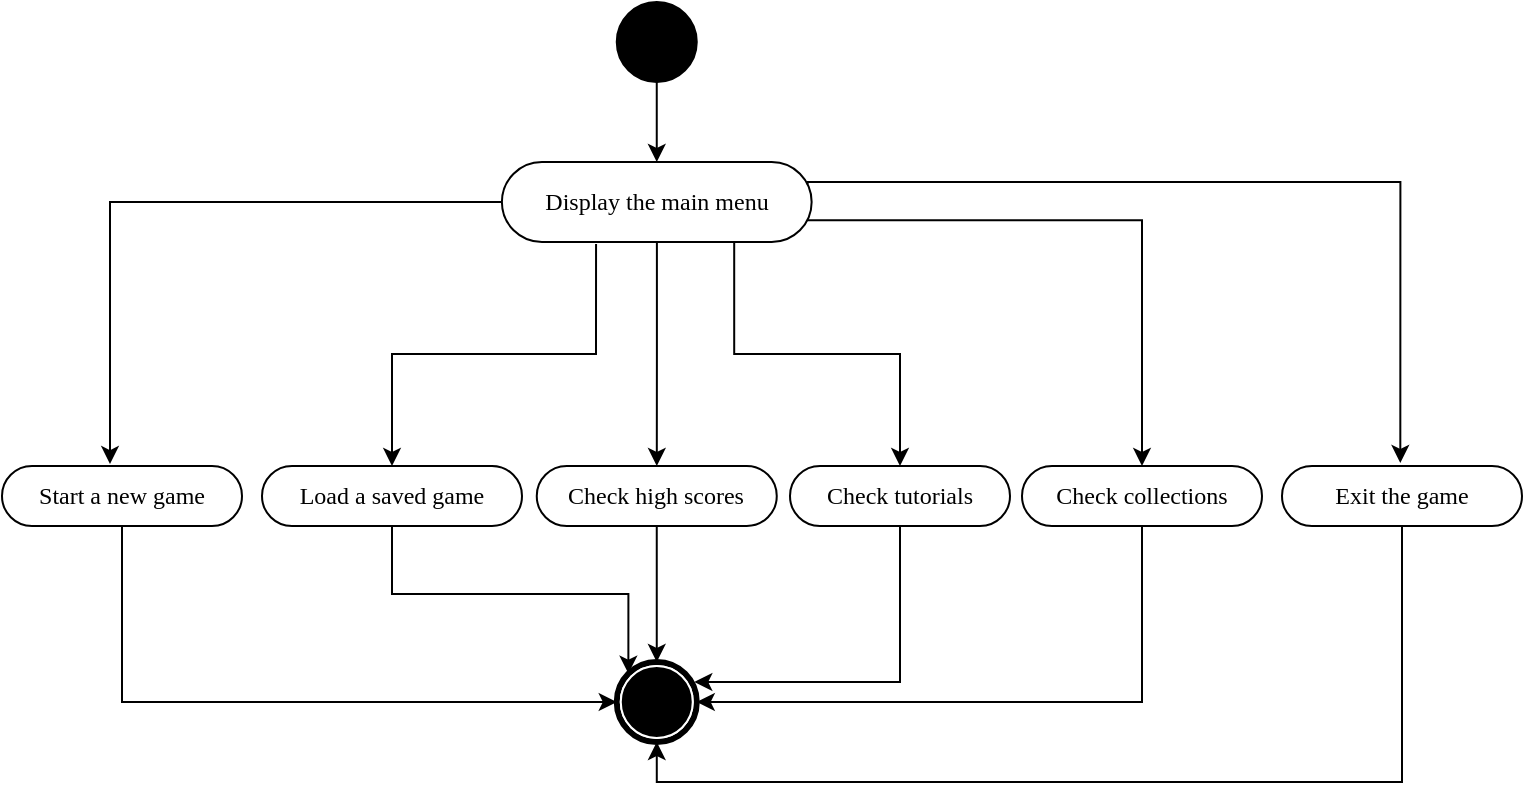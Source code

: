 <mxfile version="23.1.2" type="github">
  <diagram name="第 1 页" id="FssP3Ip4qqPRLk-bChkl">
    <mxGraphModel dx="1430" dy="3124" grid="1" gridSize="10" guides="1" tooltips="1" connect="1" arrows="1" fold="1" page="1" pageScale="1" pageWidth="827" pageHeight="1169" math="0" shadow="0">
      <root>
        <mxCell id="0" />
        <mxCell id="1" parent="0" />
        <mxCell id="DbM-j61znftE7jtC_Qi2-2" value="Start a new game" style="rounded=1;whiteSpace=wrap;html=1;shadow=0;comic=0;labelBackgroundColor=none;strokeWidth=1;fontFamily=Verdana;fontSize=12;align=center;arcSize=50;" parent="1" vertex="1">
          <mxGeometry x="20" y="-1768" width="120" height="30" as="geometry" />
        </mxCell>
        <mxCell id="DbM-j61znftE7jtC_Qi2-3" value="" style="edgeStyle=orthogonalEdgeStyle;rounded=0;orthogonalLoop=1;jettySize=auto;html=1;entryX=0.5;entryY=0;entryDx=0;entryDy=0;" parent="1" source="DbM-j61znftE7jtC_Qi2-4" target="DbM-j61znftE7jtC_Qi2-7" edge="1">
          <mxGeometry relative="1" as="geometry">
            <mxPoint x="342.25" y="-1930" as="targetPoint" />
          </mxGeometry>
        </mxCell>
        <mxCell id="DbM-j61znftE7jtC_Qi2-4" value="" style="ellipse;whiteSpace=wrap;html=1;rounded=0;shadow=0;comic=0;labelBackgroundColor=none;strokeWidth=1;fillColor=#000000;fontFamily=Verdana;fontSize=12;align=center;" parent="1" vertex="1">
          <mxGeometry x="327.38" y="-2000" width="40" height="40" as="geometry" />
        </mxCell>
        <mxCell id="DbM-j61znftE7jtC_Qi2-5" value="" style="shape=mxgraph.bpmn.shape;html=1;verticalLabelPosition=bottom;labelBackgroundColor=#ffffff;verticalAlign=top;perimeter=ellipsePerimeter;outline=end;symbol=terminate;rounded=0;shadow=0;comic=0;strokeWidth=1;fontFamily=Verdana;fontSize=12;align=center;" parent="1" vertex="1">
          <mxGeometry x="327.38" y="-1670" width="40" height="40" as="geometry" />
        </mxCell>
        <mxCell id="DbM-j61znftE7jtC_Qi2-12" value="" style="edgeStyle=orthogonalEdgeStyle;rounded=0;orthogonalLoop=1;jettySize=auto;html=1;" parent="1" source="DbM-j61znftE7jtC_Qi2-7" target="DbM-j61znftE7jtC_Qi2-9" edge="1">
          <mxGeometry relative="1" as="geometry" />
        </mxCell>
        <mxCell id="DbM-j61znftE7jtC_Qi2-14" value="" style="edgeStyle=orthogonalEdgeStyle;rounded=0;orthogonalLoop=1;jettySize=auto;html=1;entryX=0.5;entryY=0;entryDx=0;entryDy=0;exitX=0.971;exitY=0.727;exitDx=0;exitDy=0;exitPerimeter=0;" parent="1" source="DbM-j61znftE7jtC_Qi2-7" target="DbM-j61znftE7jtC_Qi2-11" edge="1">
          <mxGeometry relative="1" as="geometry">
            <mxPoint x="542.255" y="-1900" as="targetPoint" />
            <Array as="points">
              <mxPoint x="590" y="-1891" />
            </Array>
          </mxGeometry>
        </mxCell>
        <mxCell id="DbM-j61znftE7jtC_Qi2-16" value="" style="edgeStyle=orthogonalEdgeStyle;rounded=0;orthogonalLoop=1;jettySize=auto;html=1;entryX=0.45;entryY=-0.033;entryDx=0;entryDy=0;entryPerimeter=0;" parent="1" source="DbM-j61znftE7jtC_Qi2-7" target="DbM-j61znftE7jtC_Qi2-2" edge="1">
          <mxGeometry relative="1" as="geometry">
            <mxPoint x="189.95" y="-1900" as="targetPoint" />
          </mxGeometry>
        </mxCell>
        <mxCell id="DbM-j61znftE7jtC_Qi2-7" value="Display the main menu" style="rounded=1;whiteSpace=wrap;html=1;shadow=0;comic=0;labelBackgroundColor=none;strokeWidth=1;fontFamily=Verdana;fontSize=12;align=center;arcSize=50;" parent="1" vertex="1">
          <mxGeometry x="269.95" y="-1920" width="154.87" height="40" as="geometry" />
        </mxCell>
        <mxCell id="DbM-j61znftE7jtC_Qi2-8" value="Load a saved game" style="rounded=1;whiteSpace=wrap;html=1;shadow=0;comic=0;labelBackgroundColor=none;strokeWidth=1;fontFamily=Verdana;fontSize=12;align=center;arcSize=50;" parent="1" vertex="1">
          <mxGeometry x="150" y="-1768" width="130" height="30" as="geometry" />
        </mxCell>
        <mxCell id="DbM-j61znftE7jtC_Qi2-19" value="" style="edgeStyle=orthogonalEdgeStyle;rounded=0;orthogonalLoop=1;jettySize=auto;html=1;" parent="1" source="DbM-j61znftE7jtC_Qi2-9" target="DbM-j61znftE7jtC_Qi2-5" edge="1">
          <mxGeometry relative="1" as="geometry" />
        </mxCell>
        <mxCell id="DbM-j61znftE7jtC_Qi2-9" value="Check high scores" style="rounded=1;whiteSpace=wrap;html=1;shadow=0;comic=0;labelBackgroundColor=none;strokeWidth=1;fontFamily=Verdana;fontSize=12;align=center;arcSize=50;" parent="1" vertex="1">
          <mxGeometry x="287.38" y="-1768" width="120" height="30" as="geometry" />
        </mxCell>
        <mxCell id="DbM-j61znftE7jtC_Qi2-10" value="Check tutorials" style="rounded=1;whiteSpace=wrap;html=1;shadow=0;comic=0;labelBackgroundColor=none;strokeWidth=1;fontFamily=Verdana;fontSize=12;align=center;arcSize=50;" parent="1" vertex="1">
          <mxGeometry x="414" y="-1768" width="110" height="30" as="geometry" />
        </mxCell>
        <mxCell id="DbM-j61znftE7jtC_Qi2-11" value="Check collections" style="rounded=1;whiteSpace=wrap;html=1;shadow=0;comic=0;labelBackgroundColor=none;strokeWidth=1;fontFamily=Verdana;fontSize=12;align=center;arcSize=50;" parent="1" vertex="1">
          <mxGeometry x="530" y="-1768" width="120" height="30" as="geometry" />
        </mxCell>
        <mxCell id="DbM-j61znftE7jtC_Qi2-17" value="" style="edgeStyle=orthogonalEdgeStyle;rounded=0;orthogonalLoop=1;jettySize=auto;html=1;entryX=0.5;entryY=0;entryDx=0;entryDy=0;exitX=0.304;exitY=1.025;exitDx=0;exitDy=0;exitPerimeter=0;" parent="1" source="DbM-j61znftE7jtC_Qi2-7" target="DbM-j61znftE7jtC_Qi2-8" edge="1">
          <mxGeometry relative="1" as="geometry">
            <mxPoint x="300" y="-1860" as="sourcePoint" />
            <mxPoint x="140" y="-1719" as="targetPoint" />
          </mxGeometry>
        </mxCell>
        <mxCell id="DbM-j61znftE7jtC_Qi2-18" value="" style="edgeStyle=orthogonalEdgeStyle;rounded=0;orthogonalLoop=1;jettySize=auto;html=1;exitX=0.75;exitY=1;exitDx=0;exitDy=0;entryX=0.5;entryY=0;entryDx=0;entryDy=0;" parent="1" source="DbM-j61znftE7jtC_Qi2-7" target="DbM-j61znftE7jtC_Qi2-10" edge="1">
          <mxGeometry relative="1" as="geometry">
            <mxPoint x="562" y="-1880" as="sourcePoint" />
            <mxPoint x="480" y="-1800" as="targetPoint" />
          </mxGeometry>
        </mxCell>
        <mxCell id="DbM-j61znftE7jtC_Qi2-22" value="" style="edgeStyle=orthogonalEdgeStyle;rounded=0;orthogonalLoop=1;jettySize=auto;html=1;exitX=0.5;exitY=1;exitDx=0;exitDy=0;entryX=0.969;entryY=0.25;entryDx=0;entryDy=0;entryPerimeter=0;" parent="1" source="DbM-j61znftE7jtC_Qi2-10" target="DbM-j61znftE7jtC_Qi2-5" edge="1">
          <mxGeometry relative="1" as="geometry">
            <mxPoint x="460" y="-1728" as="sourcePoint" />
            <mxPoint x="370" y="-1660" as="targetPoint" />
            <Array as="points">
              <mxPoint x="469" y="-1660" />
            </Array>
          </mxGeometry>
        </mxCell>
        <mxCell id="DbM-j61znftE7jtC_Qi2-23" value="" style="edgeStyle=orthogonalEdgeStyle;rounded=0;orthogonalLoop=1;jettySize=auto;html=1;exitX=0.5;exitY=1;exitDx=0;exitDy=0;entryX=1;entryY=0.5;entryDx=0;entryDy=0;" parent="1" source="DbM-j61znftE7jtC_Qi2-11" target="DbM-j61znftE7jtC_Qi2-5" edge="1">
          <mxGeometry relative="1" as="geometry">
            <mxPoint x="590" y="-1720" as="sourcePoint" />
            <mxPoint x="390" y="-1650" as="targetPoint" />
            <Array as="points">
              <mxPoint x="590" y="-1650" />
            </Array>
          </mxGeometry>
        </mxCell>
        <mxCell id="DbM-j61znftE7jtC_Qi2-24" value="" style="edgeStyle=orthogonalEdgeStyle;rounded=0;orthogonalLoop=1;jettySize=auto;html=1;exitX=0.5;exitY=1;exitDx=0;exitDy=0;entryX=0.145;entryY=0.145;entryDx=0;entryDy=0;entryPerimeter=0;" parent="1" source="DbM-j61znftE7jtC_Qi2-8" target="DbM-j61znftE7jtC_Qi2-5" edge="1">
          <mxGeometry relative="1" as="geometry">
            <mxPoint x="214.5" y="-1720" as="sourcePoint" />
            <mxPoint x="214.5" y="-1652" as="targetPoint" />
          </mxGeometry>
        </mxCell>
        <mxCell id="DbM-j61znftE7jtC_Qi2-26" value="" style="edgeStyle=orthogonalEdgeStyle;rounded=0;orthogonalLoop=1;jettySize=auto;html=1;entryX=0;entryY=0.5;entryDx=0;entryDy=0;exitX=0.5;exitY=1;exitDx=0;exitDy=0;" parent="1" source="DbM-j61znftE7jtC_Qi2-2" target="DbM-j61znftE7jtC_Qi2-5" edge="1">
          <mxGeometry relative="1" as="geometry">
            <mxPoint x="60" y="-1680" as="sourcePoint" />
            <mxPoint x="168" y="-1606" as="targetPoint" />
          </mxGeometry>
        </mxCell>
        <mxCell id="QzffncCVLL0UxxURwQAM-4" value="" style="edgeStyle=orthogonalEdgeStyle;rounded=0;orthogonalLoop=1;jettySize=auto;html=1;entryX=0.5;entryY=1;entryDx=0;entryDy=0;" edge="1" parent="1" source="QzffncCVLL0UxxURwQAM-1" target="DbM-j61znftE7jtC_Qi2-5">
          <mxGeometry relative="1" as="geometry">
            <mxPoint x="410" y="-1610" as="targetPoint" />
            <Array as="points">
              <mxPoint x="720" y="-1610" />
              <mxPoint x="347" y="-1610" />
            </Array>
          </mxGeometry>
        </mxCell>
        <mxCell id="QzffncCVLL0UxxURwQAM-1" value="Exit the game" style="rounded=1;whiteSpace=wrap;html=1;shadow=0;comic=0;labelBackgroundColor=none;strokeWidth=1;fontFamily=Verdana;fontSize=12;align=center;arcSize=50;" vertex="1" parent="1">
          <mxGeometry x="660" y="-1768" width="120" height="30" as="geometry" />
        </mxCell>
        <mxCell id="QzffncCVLL0UxxURwQAM-2" value="" style="edgeStyle=orthogonalEdgeStyle;rounded=0;orthogonalLoop=1;jettySize=auto;html=1;entryX=0.493;entryY=-0.05;entryDx=0;entryDy=0;entryPerimeter=0;exitX=0.987;exitY=0.28;exitDx=0;exitDy=0;exitPerimeter=0;" edge="1" parent="1" source="DbM-j61znftE7jtC_Qi2-7" target="QzffncCVLL0UxxURwQAM-1">
          <mxGeometry relative="1" as="geometry">
            <mxPoint x="600" y="-1758" as="targetPoint" />
            <mxPoint x="435" y="-1910" as="sourcePoint" />
            <Array as="points">
              <mxPoint x="423" y="-1910" />
              <mxPoint x="719" y="-1910" />
            </Array>
          </mxGeometry>
        </mxCell>
      </root>
    </mxGraphModel>
  </diagram>
</mxfile>
